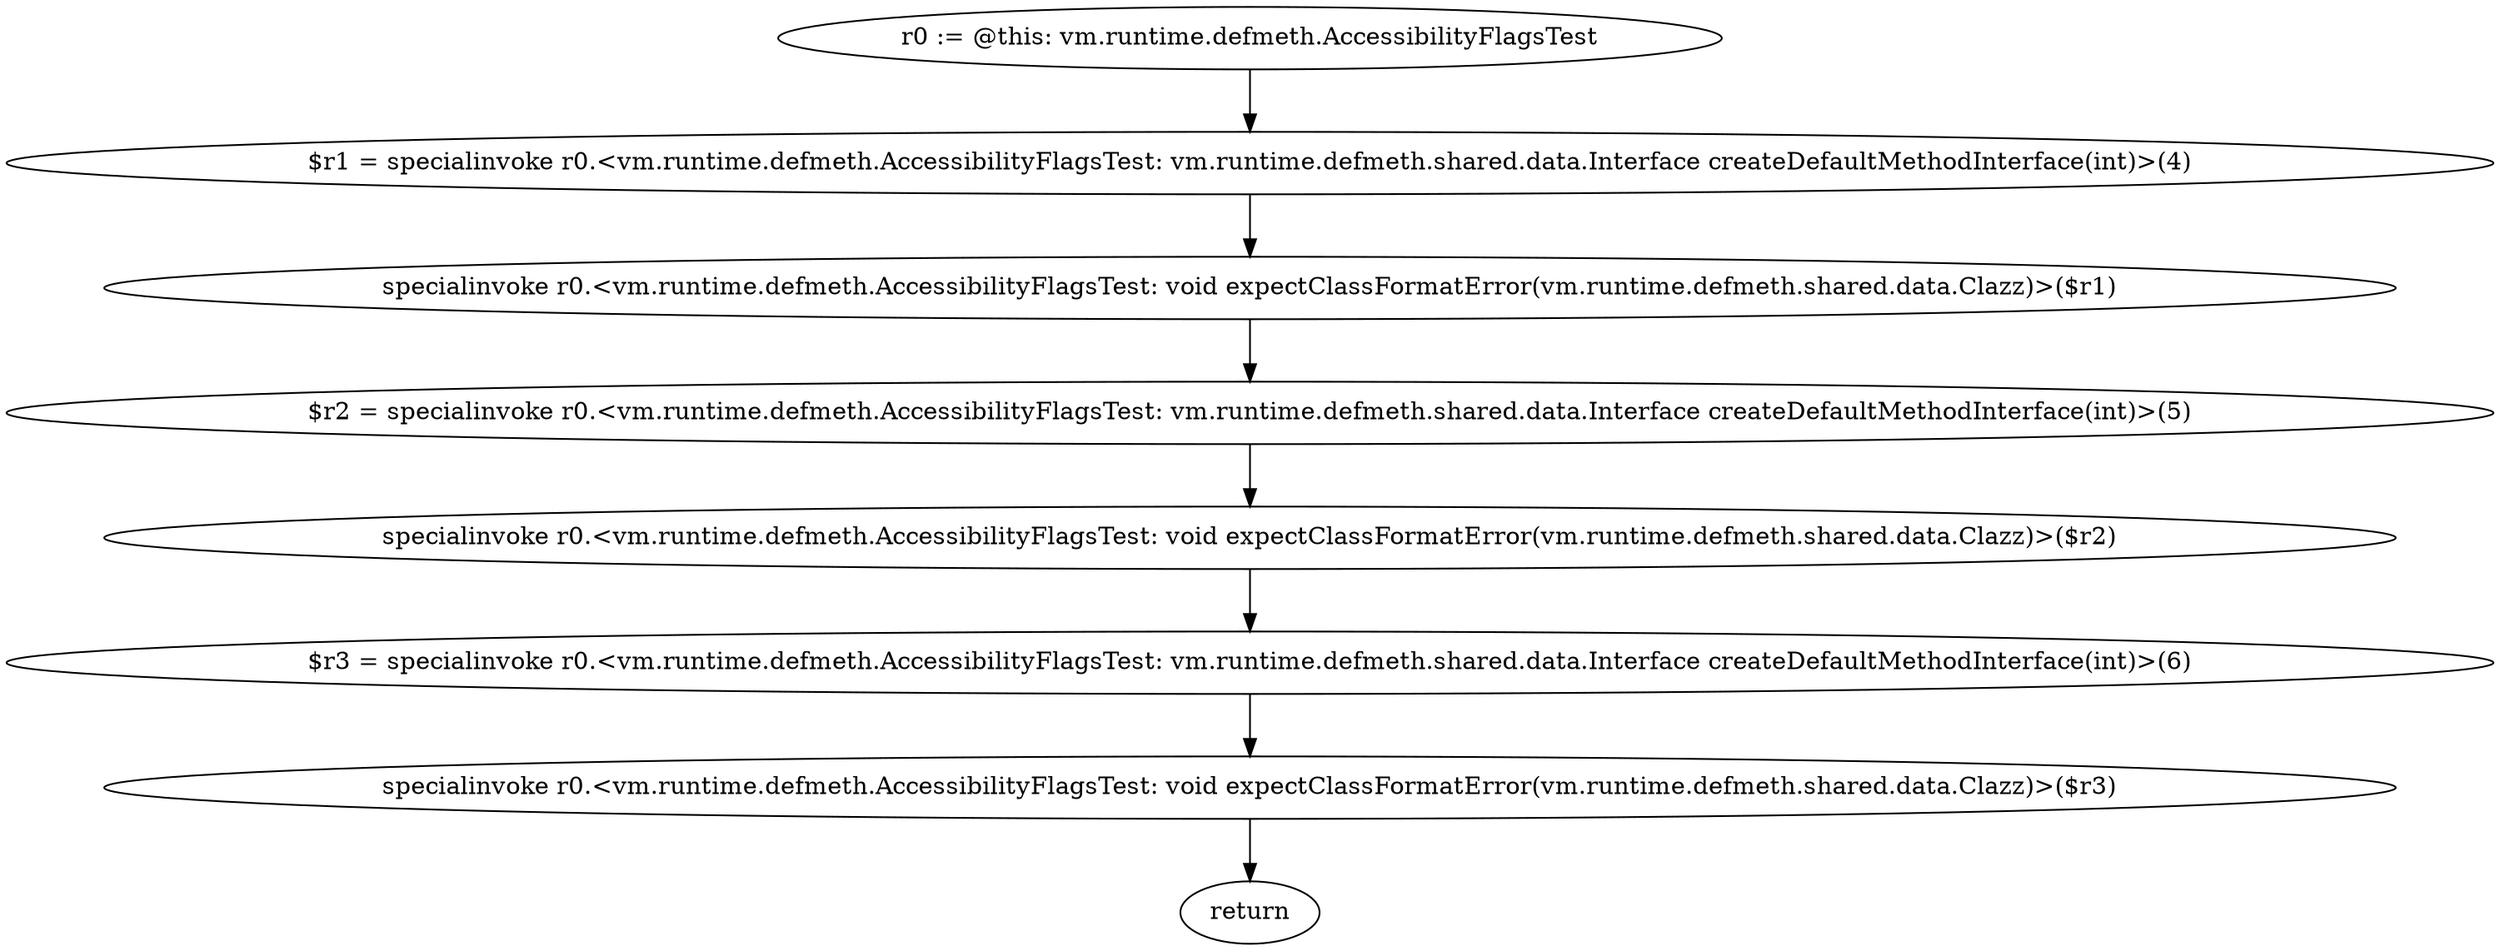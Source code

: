 digraph "unitGraph" {
    "r0 := @this: vm.runtime.defmeth.AccessibilityFlagsTest"
    "$r1 = specialinvoke r0.<vm.runtime.defmeth.AccessibilityFlagsTest: vm.runtime.defmeth.shared.data.Interface createDefaultMethodInterface(int)>(4)"
    "specialinvoke r0.<vm.runtime.defmeth.AccessibilityFlagsTest: void expectClassFormatError(vm.runtime.defmeth.shared.data.Clazz)>($r1)"
    "$r2 = specialinvoke r0.<vm.runtime.defmeth.AccessibilityFlagsTest: vm.runtime.defmeth.shared.data.Interface createDefaultMethodInterface(int)>(5)"
    "specialinvoke r0.<vm.runtime.defmeth.AccessibilityFlagsTest: void expectClassFormatError(vm.runtime.defmeth.shared.data.Clazz)>($r2)"
    "$r3 = specialinvoke r0.<vm.runtime.defmeth.AccessibilityFlagsTest: vm.runtime.defmeth.shared.data.Interface createDefaultMethodInterface(int)>(6)"
    "specialinvoke r0.<vm.runtime.defmeth.AccessibilityFlagsTest: void expectClassFormatError(vm.runtime.defmeth.shared.data.Clazz)>($r3)"
    "return"
    "r0 := @this: vm.runtime.defmeth.AccessibilityFlagsTest"->"$r1 = specialinvoke r0.<vm.runtime.defmeth.AccessibilityFlagsTest: vm.runtime.defmeth.shared.data.Interface createDefaultMethodInterface(int)>(4)";
    "$r1 = specialinvoke r0.<vm.runtime.defmeth.AccessibilityFlagsTest: vm.runtime.defmeth.shared.data.Interface createDefaultMethodInterface(int)>(4)"->"specialinvoke r0.<vm.runtime.defmeth.AccessibilityFlagsTest: void expectClassFormatError(vm.runtime.defmeth.shared.data.Clazz)>($r1)";
    "specialinvoke r0.<vm.runtime.defmeth.AccessibilityFlagsTest: void expectClassFormatError(vm.runtime.defmeth.shared.data.Clazz)>($r1)"->"$r2 = specialinvoke r0.<vm.runtime.defmeth.AccessibilityFlagsTest: vm.runtime.defmeth.shared.data.Interface createDefaultMethodInterface(int)>(5)";
    "$r2 = specialinvoke r0.<vm.runtime.defmeth.AccessibilityFlagsTest: vm.runtime.defmeth.shared.data.Interface createDefaultMethodInterface(int)>(5)"->"specialinvoke r0.<vm.runtime.defmeth.AccessibilityFlagsTest: void expectClassFormatError(vm.runtime.defmeth.shared.data.Clazz)>($r2)";
    "specialinvoke r0.<vm.runtime.defmeth.AccessibilityFlagsTest: void expectClassFormatError(vm.runtime.defmeth.shared.data.Clazz)>($r2)"->"$r3 = specialinvoke r0.<vm.runtime.defmeth.AccessibilityFlagsTest: vm.runtime.defmeth.shared.data.Interface createDefaultMethodInterface(int)>(6)";
    "$r3 = specialinvoke r0.<vm.runtime.defmeth.AccessibilityFlagsTest: vm.runtime.defmeth.shared.data.Interface createDefaultMethodInterface(int)>(6)"->"specialinvoke r0.<vm.runtime.defmeth.AccessibilityFlagsTest: void expectClassFormatError(vm.runtime.defmeth.shared.data.Clazz)>($r3)";
    "specialinvoke r0.<vm.runtime.defmeth.AccessibilityFlagsTest: void expectClassFormatError(vm.runtime.defmeth.shared.data.Clazz)>($r3)"->"return";
}
